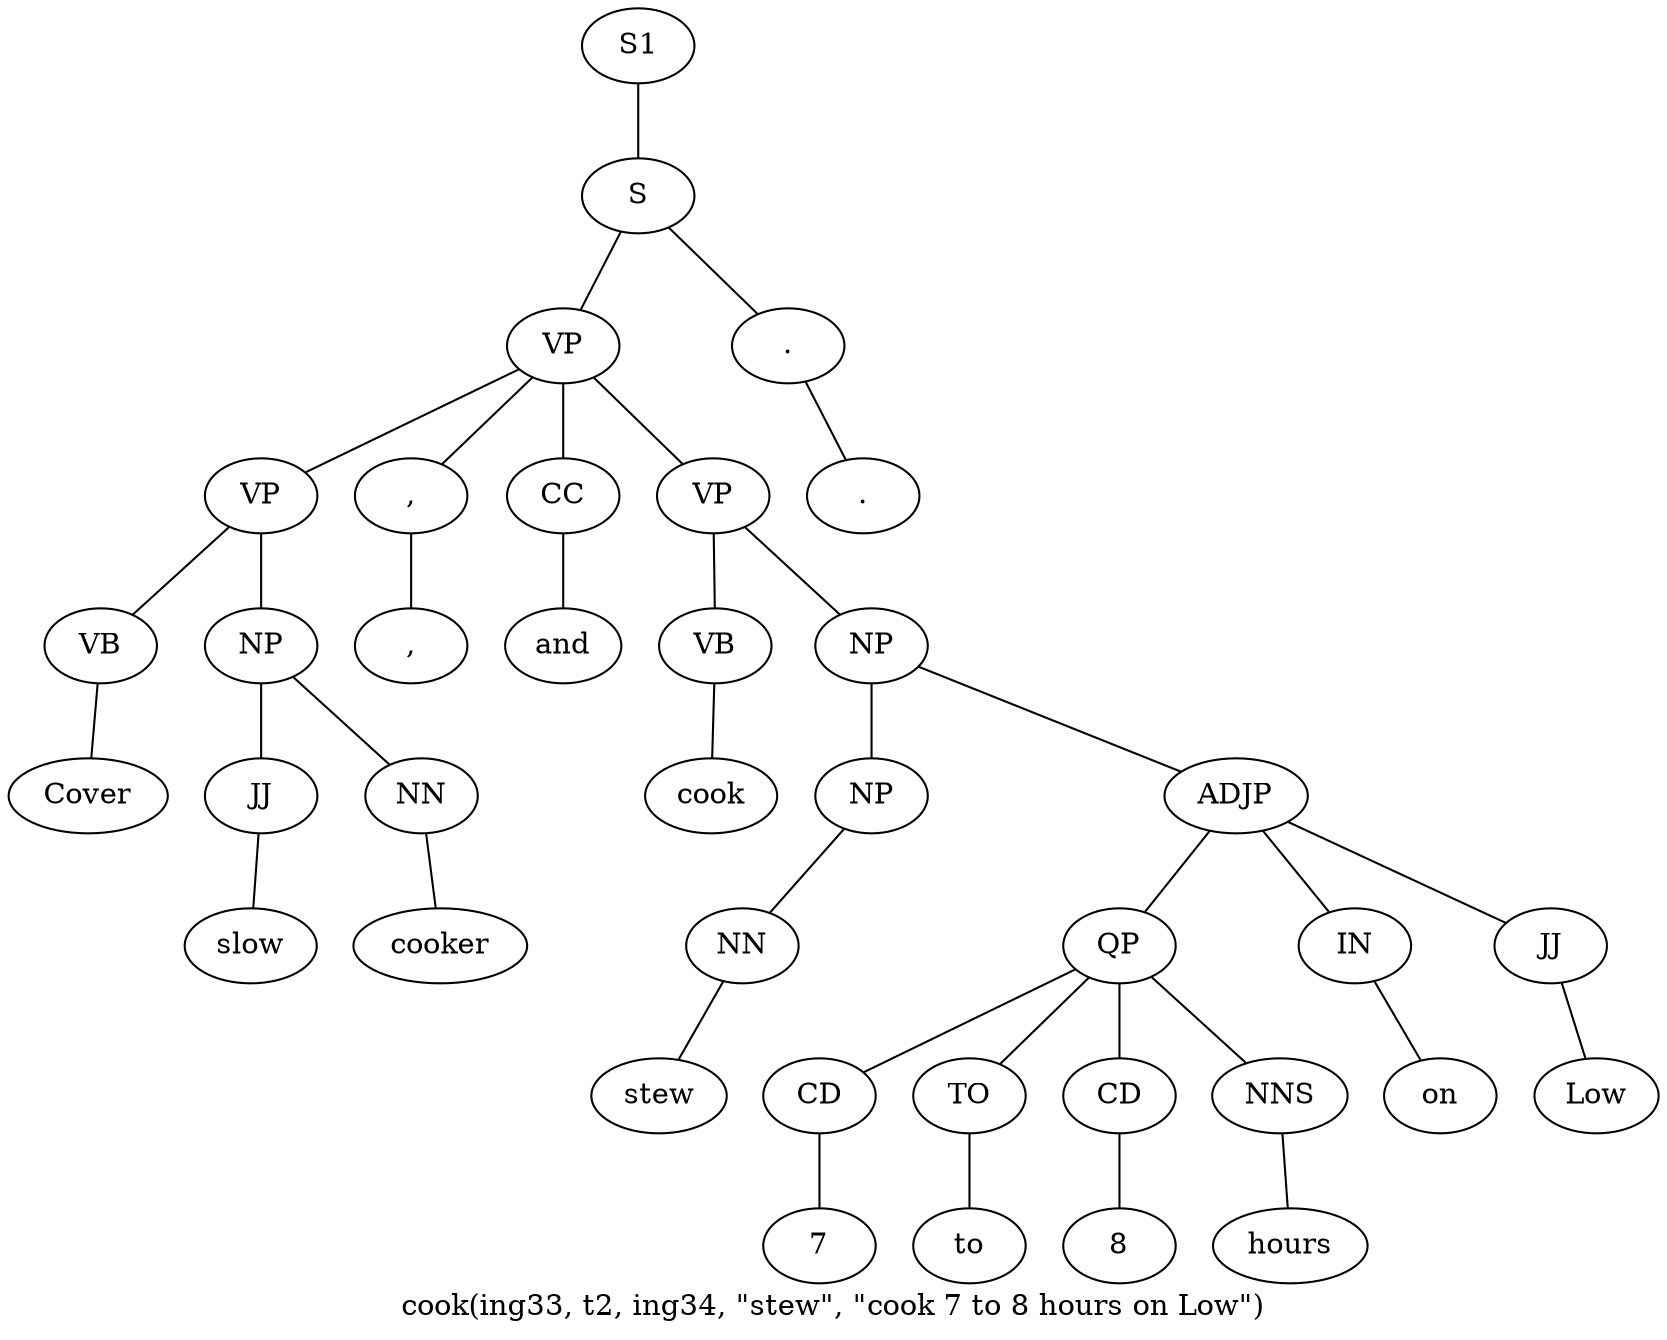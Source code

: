 graph SyntaxGraph {
	label = "cook(ing33, t2, ing34, \"stew\", \"cook 7 to 8 hours on Low\")";
	Node0 [label="S1"];
	Node1 [label="S"];
	Node2 [label="VP"];
	Node3 [label="VP"];
	Node4 [label="VB"];
	Node5 [label="Cover"];
	Node6 [label="NP"];
	Node7 [label="JJ"];
	Node8 [label="slow"];
	Node9 [label="NN"];
	Node10 [label="cooker"];
	Node11 [label=","];
	Node12 [label=","];
	Node13 [label="CC"];
	Node14 [label="and"];
	Node15 [label="VP"];
	Node16 [label="VB"];
	Node17 [label="cook"];
	Node18 [label="NP"];
	Node19 [label="NP"];
	Node20 [label="NN"];
	Node21 [label="stew"];
	Node22 [label="ADJP"];
	Node23 [label="QP"];
	Node24 [label="CD"];
	Node25 [label="7"];
	Node26 [label="TO"];
	Node27 [label="to"];
	Node28 [label="CD"];
	Node29 [label="8"];
	Node30 [label="NNS"];
	Node31 [label="hours"];
	Node32 [label="IN"];
	Node33 [label="on"];
	Node34 [label="JJ"];
	Node35 [label="Low"];
	Node36 [label="."];
	Node37 [label="."];

	Node0 -- Node1;
	Node1 -- Node2;
	Node1 -- Node36;
	Node2 -- Node3;
	Node2 -- Node11;
	Node2 -- Node13;
	Node2 -- Node15;
	Node3 -- Node4;
	Node3 -- Node6;
	Node4 -- Node5;
	Node6 -- Node7;
	Node6 -- Node9;
	Node7 -- Node8;
	Node9 -- Node10;
	Node11 -- Node12;
	Node13 -- Node14;
	Node15 -- Node16;
	Node15 -- Node18;
	Node16 -- Node17;
	Node18 -- Node19;
	Node18 -- Node22;
	Node19 -- Node20;
	Node20 -- Node21;
	Node22 -- Node23;
	Node22 -- Node32;
	Node22 -- Node34;
	Node23 -- Node24;
	Node23 -- Node26;
	Node23 -- Node28;
	Node23 -- Node30;
	Node24 -- Node25;
	Node26 -- Node27;
	Node28 -- Node29;
	Node30 -- Node31;
	Node32 -- Node33;
	Node34 -- Node35;
	Node36 -- Node37;
}